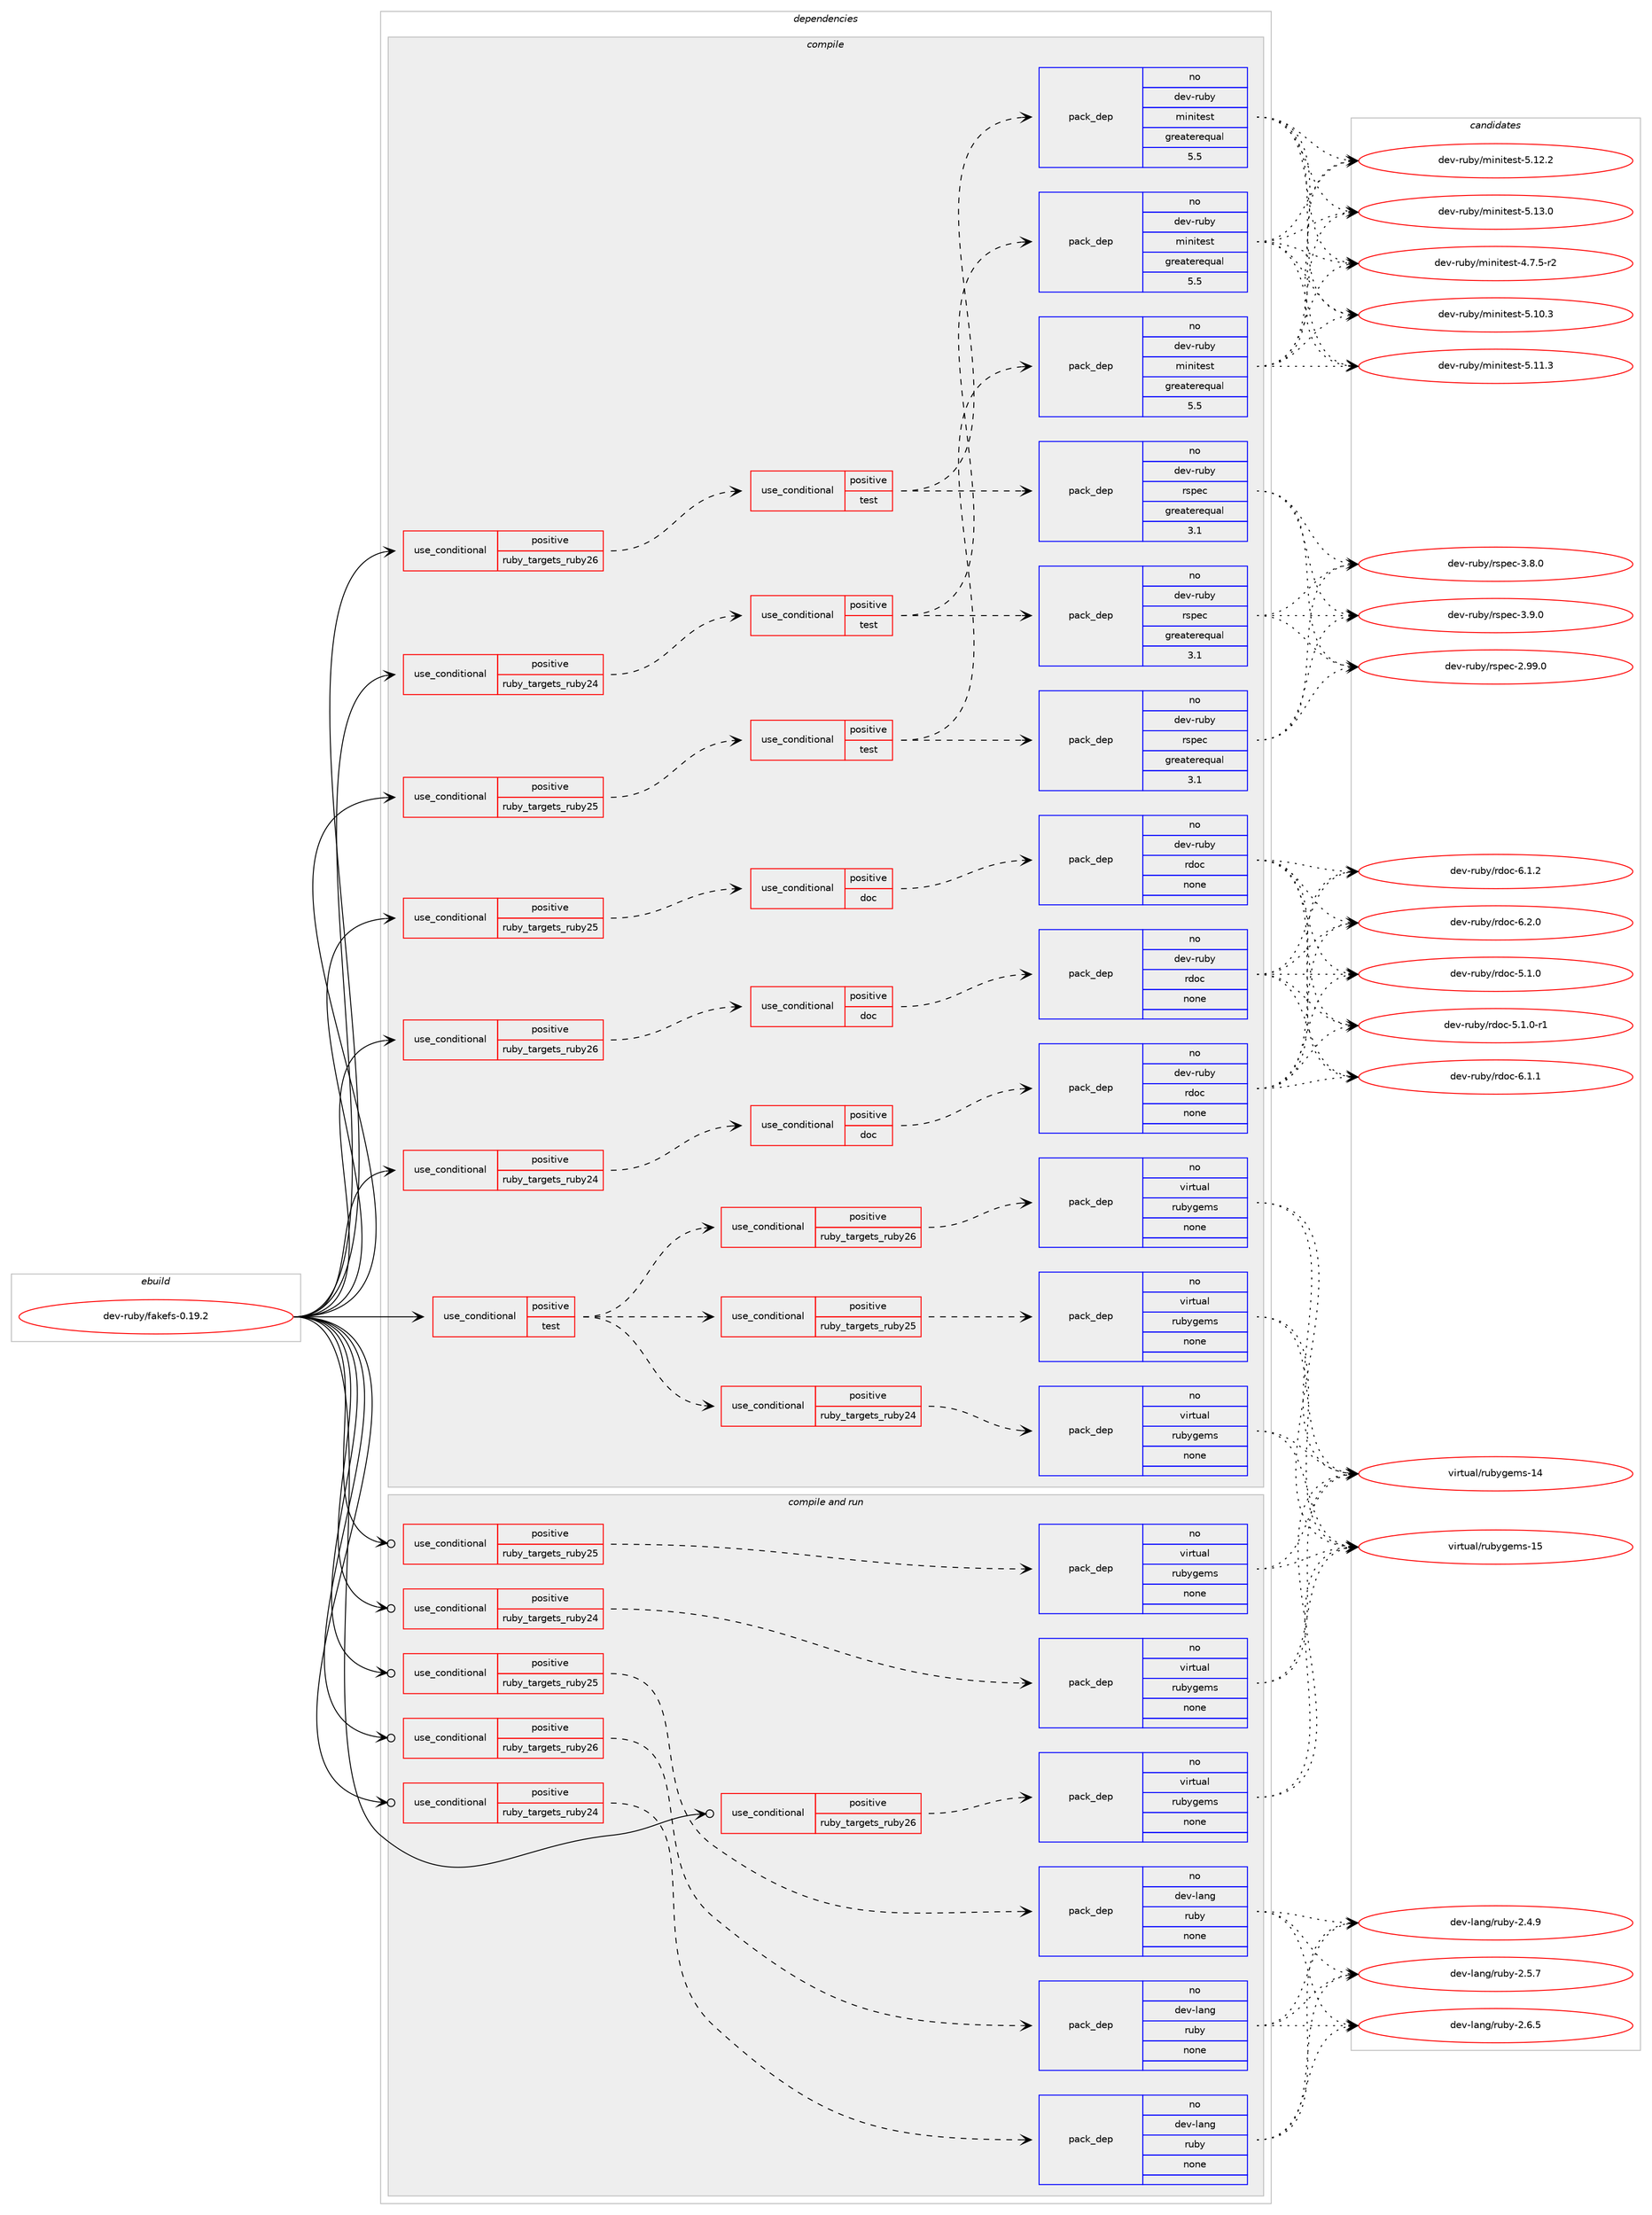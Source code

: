 digraph prolog {

# *************
# Graph options
# *************

newrank=true;
concentrate=true;
compound=true;
graph [rankdir=LR,fontname=Helvetica,fontsize=10,ranksep=1.5];#, ranksep=2.5, nodesep=0.2];
edge  [arrowhead=vee];
node  [fontname=Helvetica,fontsize=10];

# **********
# The ebuild
# **********

subgraph cluster_leftcol {
color=gray;
rank=same;
label=<<i>ebuild</i>>;
id [label="dev-ruby/fakefs-0.19.2", color=red, width=4, href="../dev-ruby/fakefs-0.19.2.svg"];
}

# ****************
# The dependencies
# ****************

subgraph cluster_midcol {
color=gray;
label=<<i>dependencies</i>>;
subgraph cluster_compile {
fillcolor="#eeeeee";
style=filled;
label=<<i>compile</i>>;
subgraph cond162885 {
dependency686240 [label=<<TABLE BORDER="0" CELLBORDER="1" CELLSPACING="0" CELLPADDING="4"><TR><TD ROWSPAN="3" CELLPADDING="10">use_conditional</TD></TR><TR><TD>positive</TD></TR><TR><TD>ruby_targets_ruby24</TD></TR></TABLE>>, shape=none, color=red];
subgraph cond162886 {
dependency686241 [label=<<TABLE BORDER="0" CELLBORDER="1" CELLSPACING="0" CELLPADDING="4"><TR><TD ROWSPAN="3" CELLPADDING="10">use_conditional</TD></TR><TR><TD>positive</TD></TR><TR><TD>doc</TD></TR></TABLE>>, shape=none, color=red];
subgraph pack511388 {
dependency686242 [label=<<TABLE BORDER="0" CELLBORDER="1" CELLSPACING="0" CELLPADDING="4" WIDTH="220"><TR><TD ROWSPAN="6" CELLPADDING="30">pack_dep</TD></TR><TR><TD WIDTH="110">no</TD></TR><TR><TD>dev-ruby</TD></TR><TR><TD>rdoc</TD></TR><TR><TD>none</TD></TR><TR><TD></TD></TR></TABLE>>, shape=none, color=blue];
}
dependency686241:e -> dependency686242:w [weight=20,style="dashed",arrowhead="vee"];
}
dependency686240:e -> dependency686241:w [weight=20,style="dashed",arrowhead="vee"];
}
id:e -> dependency686240:w [weight=20,style="solid",arrowhead="vee"];
subgraph cond162887 {
dependency686243 [label=<<TABLE BORDER="0" CELLBORDER="1" CELLSPACING="0" CELLPADDING="4"><TR><TD ROWSPAN="3" CELLPADDING="10">use_conditional</TD></TR><TR><TD>positive</TD></TR><TR><TD>ruby_targets_ruby24</TD></TR></TABLE>>, shape=none, color=red];
subgraph cond162888 {
dependency686244 [label=<<TABLE BORDER="0" CELLBORDER="1" CELLSPACING="0" CELLPADDING="4"><TR><TD ROWSPAN="3" CELLPADDING="10">use_conditional</TD></TR><TR><TD>positive</TD></TR><TR><TD>test</TD></TR></TABLE>>, shape=none, color=red];
subgraph pack511389 {
dependency686245 [label=<<TABLE BORDER="0" CELLBORDER="1" CELLSPACING="0" CELLPADDING="4" WIDTH="220"><TR><TD ROWSPAN="6" CELLPADDING="30">pack_dep</TD></TR><TR><TD WIDTH="110">no</TD></TR><TR><TD>dev-ruby</TD></TR><TR><TD>rspec</TD></TR><TR><TD>greaterequal</TD></TR><TR><TD>3.1</TD></TR></TABLE>>, shape=none, color=blue];
}
dependency686244:e -> dependency686245:w [weight=20,style="dashed",arrowhead="vee"];
subgraph pack511390 {
dependency686246 [label=<<TABLE BORDER="0" CELLBORDER="1" CELLSPACING="0" CELLPADDING="4" WIDTH="220"><TR><TD ROWSPAN="6" CELLPADDING="30">pack_dep</TD></TR><TR><TD WIDTH="110">no</TD></TR><TR><TD>dev-ruby</TD></TR><TR><TD>minitest</TD></TR><TR><TD>greaterequal</TD></TR><TR><TD>5.5</TD></TR></TABLE>>, shape=none, color=blue];
}
dependency686244:e -> dependency686246:w [weight=20,style="dashed",arrowhead="vee"];
}
dependency686243:e -> dependency686244:w [weight=20,style="dashed",arrowhead="vee"];
}
id:e -> dependency686243:w [weight=20,style="solid",arrowhead="vee"];
subgraph cond162889 {
dependency686247 [label=<<TABLE BORDER="0" CELLBORDER="1" CELLSPACING="0" CELLPADDING="4"><TR><TD ROWSPAN="3" CELLPADDING="10">use_conditional</TD></TR><TR><TD>positive</TD></TR><TR><TD>ruby_targets_ruby25</TD></TR></TABLE>>, shape=none, color=red];
subgraph cond162890 {
dependency686248 [label=<<TABLE BORDER="0" CELLBORDER="1" CELLSPACING="0" CELLPADDING="4"><TR><TD ROWSPAN="3" CELLPADDING="10">use_conditional</TD></TR><TR><TD>positive</TD></TR><TR><TD>doc</TD></TR></TABLE>>, shape=none, color=red];
subgraph pack511391 {
dependency686249 [label=<<TABLE BORDER="0" CELLBORDER="1" CELLSPACING="0" CELLPADDING="4" WIDTH="220"><TR><TD ROWSPAN="6" CELLPADDING="30">pack_dep</TD></TR><TR><TD WIDTH="110">no</TD></TR><TR><TD>dev-ruby</TD></TR><TR><TD>rdoc</TD></TR><TR><TD>none</TD></TR><TR><TD></TD></TR></TABLE>>, shape=none, color=blue];
}
dependency686248:e -> dependency686249:w [weight=20,style="dashed",arrowhead="vee"];
}
dependency686247:e -> dependency686248:w [weight=20,style="dashed",arrowhead="vee"];
}
id:e -> dependency686247:w [weight=20,style="solid",arrowhead="vee"];
subgraph cond162891 {
dependency686250 [label=<<TABLE BORDER="0" CELLBORDER="1" CELLSPACING="0" CELLPADDING="4"><TR><TD ROWSPAN="3" CELLPADDING="10">use_conditional</TD></TR><TR><TD>positive</TD></TR><TR><TD>ruby_targets_ruby25</TD></TR></TABLE>>, shape=none, color=red];
subgraph cond162892 {
dependency686251 [label=<<TABLE BORDER="0" CELLBORDER="1" CELLSPACING="0" CELLPADDING="4"><TR><TD ROWSPAN="3" CELLPADDING="10">use_conditional</TD></TR><TR><TD>positive</TD></TR><TR><TD>test</TD></TR></TABLE>>, shape=none, color=red];
subgraph pack511392 {
dependency686252 [label=<<TABLE BORDER="0" CELLBORDER="1" CELLSPACING="0" CELLPADDING="4" WIDTH="220"><TR><TD ROWSPAN="6" CELLPADDING="30">pack_dep</TD></TR><TR><TD WIDTH="110">no</TD></TR><TR><TD>dev-ruby</TD></TR><TR><TD>rspec</TD></TR><TR><TD>greaterequal</TD></TR><TR><TD>3.1</TD></TR></TABLE>>, shape=none, color=blue];
}
dependency686251:e -> dependency686252:w [weight=20,style="dashed",arrowhead="vee"];
subgraph pack511393 {
dependency686253 [label=<<TABLE BORDER="0" CELLBORDER="1" CELLSPACING="0" CELLPADDING="4" WIDTH="220"><TR><TD ROWSPAN="6" CELLPADDING="30">pack_dep</TD></TR><TR><TD WIDTH="110">no</TD></TR><TR><TD>dev-ruby</TD></TR><TR><TD>minitest</TD></TR><TR><TD>greaterequal</TD></TR><TR><TD>5.5</TD></TR></TABLE>>, shape=none, color=blue];
}
dependency686251:e -> dependency686253:w [weight=20,style="dashed",arrowhead="vee"];
}
dependency686250:e -> dependency686251:w [weight=20,style="dashed",arrowhead="vee"];
}
id:e -> dependency686250:w [weight=20,style="solid",arrowhead="vee"];
subgraph cond162893 {
dependency686254 [label=<<TABLE BORDER="0" CELLBORDER="1" CELLSPACING="0" CELLPADDING="4"><TR><TD ROWSPAN="3" CELLPADDING="10">use_conditional</TD></TR><TR><TD>positive</TD></TR><TR><TD>ruby_targets_ruby26</TD></TR></TABLE>>, shape=none, color=red];
subgraph cond162894 {
dependency686255 [label=<<TABLE BORDER="0" CELLBORDER="1" CELLSPACING="0" CELLPADDING="4"><TR><TD ROWSPAN="3" CELLPADDING="10">use_conditional</TD></TR><TR><TD>positive</TD></TR><TR><TD>doc</TD></TR></TABLE>>, shape=none, color=red];
subgraph pack511394 {
dependency686256 [label=<<TABLE BORDER="0" CELLBORDER="1" CELLSPACING="0" CELLPADDING="4" WIDTH="220"><TR><TD ROWSPAN="6" CELLPADDING="30">pack_dep</TD></TR><TR><TD WIDTH="110">no</TD></TR><TR><TD>dev-ruby</TD></TR><TR><TD>rdoc</TD></TR><TR><TD>none</TD></TR><TR><TD></TD></TR></TABLE>>, shape=none, color=blue];
}
dependency686255:e -> dependency686256:w [weight=20,style="dashed",arrowhead="vee"];
}
dependency686254:e -> dependency686255:w [weight=20,style="dashed",arrowhead="vee"];
}
id:e -> dependency686254:w [weight=20,style="solid",arrowhead="vee"];
subgraph cond162895 {
dependency686257 [label=<<TABLE BORDER="0" CELLBORDER="1" CELLSPACING="0" CELLPADDING="4"><TR><TD ROWSPAN="3" CELLPADDING="10">use_conditional</TD></TR><TR><TD>positive</TD></TR><TR><TD>ruby_targets_ruby26</TD></TR></TABLE>>, shape=none, color=red];
subgraph cond162896 {
dependency686258 [label=<<TABLE BORDER="0" CELLBORDER="1" CELLSPACING="0" CELLPADDING="4"><TR><TD ROWSPAN="3" CELLPADDING="10">use_conditional</TD></TR><TR><TD>positive</TD></TR><TR><TD>test</TD></TR></TABLE>>, shape=none, color=red];
subgraph pack511395 {
dependency686259 [label=<<TABLE BORDER="0" CELLBORDER="1" CELLSPACING="0" CELLPADDING="4" WIDTH="220"><TR><TD ROWSPAN="6" CELLPADDING="30">pack_dep</TD></TR><TR><TD WIDTH="110">no</TD></TR><TR><TD>dev-ruby</TD></TR><TR><TD>rspec</TD></TR><TR><TD>greaterequal</TD></TR><TR><TD>3.1</TD></TR></TABLE>>, shape=none, color=blue];
}
dependency686258:e -> dependency686259:w [weight=20,style="dashed",arrowhead="vee"];
subgraph pack511396 {
dependency686260 [label=<<TABLE BORDER="0" CELLBORDER="1" CELLSPACING="0" CELLPADDING="4" WIDTH="220"><TR><TD ROWSPAN="6" CELLPADDING="30">pack_dep</TD></TR><TR><TD WIDTH="110">no</TD></TR><TR><TD>dev-ruby</TD></TR><TR><TD>minitest</TD></TR><TR><TD>greaterequal</TD></TR><TR><TD>5.5</TD></TR></TABLE>>, shape=none, color=blue];
}
dependency686258:e -> dependency686260:w [weight=20,style="dashed",arrowhead="vee"];
}
dependency686257:e -> dependency686258:w [weight=20,style="dashed",arrowhead="vee"];
}
id:e -> dependency686257:w [weight=20,style="solid",arrowhead="vee"];
subgraph cond162897 {
dependency686261 [label=<<TABLE BORDER="0" CELLBORDER="1" CELLSPACING="0" CELLPADDING="4"><TR><TD ROWSPAN="3" CELLPADDING="10">use_conditional</TD></TR><TR><TD>positive</TD></TR><TR><TD>test</TD></TR></TABLE>>, shape=none, color=red];
subgraph cond162898 {
dependency686262 [label=<<TABLE BORDER="0" CELLBORDER="1" CELLSPACING="0" CELLPADDING="4"><TR><TD ROWSPAN="3" CELLPADDING="10">use_conditional</TD></TR><TR><TD>positive</TD></TR><TR><TD>ruby_targets_ruby24</TD></TR></TABLE>>, shape=none, color=red];
subgraph pack511397 {
dependency686263 [label=<<TABLE BORDER="0" CELLBORDER="1" CELLSPACING="0" CELLPADDING="4" WIDTH="220"><TR><TD ROWSPAN="6" CELLPADDING="30">pack_dep</TD></TR><TR><TD WIDTH="110">no</TD></TR><TR><TD>virtual</TD></TR><TR><TD>rubygems</TD></TR><TR><TD>none</TD></TR><TR><TD></TD></TR></TABLE>>, shape=none, color=blue];
}
dependency686262:e -> dependency686263:w [weight=20,style="dashed",arrowhead="vee"];
}
dependency686261:e -> dependency686262:w [weight=20,style="dashed",arrowhead="vee"];
subgraph cond162899 {
dependency686264 [label=<<TABLE BORDER="0" CELLBORDER="1" CELLSPACING="0" CELLPADDING="4"><TR><TD ROWSPAN="3" CELLPADDING="10">use_conditional</TD></TR><TR><TD>positive</TD></TR><TR><TD>ruby_targets_ruby25</TD></TR></TABLE>>, shape=none, color=red];
subgraph pack511398 {
dependency686265 [label=<<TABLE BORDER="0" CELLBORDER="1" CELLSPACING="0" CELLPADDING="4" WIDTH="220"><TR><TD ROWSPAN="6" CELLPADDING="30">pack_dep</TD></TR><TR><TD WIDTH="110">no</TD></TR><TR><TD>virtual</TD></TR><TR><TD>rubygems</TD></TR><TR><TD>none</TD></TR><TR><TD></TD></TR></TABLE>>, shape=none, color=blue];
}
dependency686264:e -> dependency686265:w [weight=20,style="dashed",arrowhead="vee"];
}
dependency686261:e -> dependency686264:w [weight=20,style="dashed",arrowhead="vee"];
subgraph cond162900 {
dependency686266 [label=<<TABLE BORDER="0" CELLBORDER="1" CELLSPACING="0" CELLPADDING="4"><TR><TD ROWSPAN="3" CELLPADDING="10">use_conditional</TD></TR><TR><TD>positive</TD></TR><TR><TD>ruby_targets_ruby26</TD></TR></TABLE>>, shape=none, color=red];
subgraph pack511399 {
dependency686267 [label=<<TABLE BORDER="0" CELLBORDER="1" CELLSPACING="0" CELLPADDING="4" WIDTH="220"><TR><TD ROWSPAN="6" CELLPADDING="30">pack_dep</TD></TR><TR><TD WIDTH="110">no</TD></TR><TR><TD>virtual</TD></TR><TR><TD>rubygems</TD></TR><TR><TD>none</TD></TR><TR><TD></TD></TR></TABLE>>, shape=none, color=blue];
}
dependency686266:e -> dependency686267:w [weight=20,style="dashed",arrowhead="vee"];
}
dependency686261:e -> dependency686266:w [weight=20,style="dashed",arrowhead="vee"];
}
id:e -> dependency686261:w [weight=20,style="solid",arrowhead="vee"];
}
subgraph cluster_compileandrun {
fillcolor="#eeeeee";
style=filled;
label=<<i>compile and run</i>>;
subgraph cond162901 {
dependency686268 [label=<<TABLE BORDER="0" CELLBORDER="1" CELLSPACING="0" CELLPADDING="4"><TR><TD ROWSPAN="3" CELLPADDING="10">use_conditional</TD></TR><TR><TD>positive</TD></TR><TR><TD>ruby_targets_ruby24</TD></TR></TABLE>>, shape=none, color=red];
subgraph pack511400 {
dependency686269 [label=<<TABLE BORDER="0" CELLBORDER="1" CELLSPACING="0" CELLPADDING="4" WIDTH="220"><TR><TD ROWSPAN="6" CELLPADDING="30">pack_dep</TD></TR><TR><TD WIDTH="110">no</TD></TR><TR><TD>dev-lang</TD></TR><TR><TD>ruby</TD></TR><TR><TD>none</TD></TR><TR><TD></TD></TR></TABLE>>, shape=none, color=blue];
}
dependency686268:e -> dependency686269:w [weight=20,style="dashed",arrowhead="vee"];
}
id:e -> dependency686268:w [weight=20,style="solid",arrowhead="odotvee"];
subgraph cond162902 {
dependency686270 [label=<<TABLE BORDER="0" CELLBORDER="1" CELLSPACING="0" CELLPADDING="4"><TR><TD ROWSPAN="3" CELLPADDING="10">use_conditional</TD></TR><TR><TD>positive</TD></TR><TR><TD>ruby_targets_ruby24</TD></TR></TABLE>>, shape=none, color=red];
subgraph pack511401 {
dependency686271 [label=<<TABLE BORDER="0" CELLBORDER="1" CELLSPACING="0" CELLPADDING="4" WIDTH="220"><TR><TD ROWSPAN="6" CELLPADDING="30">pack_dep</TD></TR><TR><TD WIDTH="110">no</TD></TR><TR><TD>virtual</TD></TR><TR><TD>rubygems</TD></TR><TR><TD>none</TD></TR><TR><TD></TD></TR></TABLE>>, shape=none, color=blue];
}
dependency686270:e -> dependency686271:w [weight=20,style="dashed",arrowhead="vee"];
}
id:e -> dependency686270:w [weight=20,style="solid",arrowhead="odotvee"];
subgraph cond162903 {
dependency686272 [label=<<TABLE BORDER="0" CELLBORDER="1" CELLSPACING="0" CELLPADDING="4"><TR><TD ROWSPAN="3" CELLPADDING="10">use_conditional</TD></TR><TR><TD>positive</TD></TR><TR><TD>ruby_targets_ruby25</TD></TR></TABLE>>, shape=none, color=red];
subgraph pack511402 {
dependency686273 [label=<<TABLE BORDER="0" CELLBORDER="1" CELLSPACING="0" CELLPADDING="4" WIDTH="220"><TR><TD ROWSPAN="6" CELLPADDING="30">pack_dep</TD></TR><TR><TD WIDTH="110">no</TD></TR><TR><TD>dev-lang</TD></TR><TR><TD>ruby</TD></TR><TR><TD>none</TD></TR><TR><TD></TD></TR></TABLE>>, shape=none, color=blue];
}
dependency686272:e -> dependency686273:w [weight=20,style="dashed",arrowhead="vee"];
}
id:e -> dependency686272:w [weight=20,style="solid",arrowhead="odotvee"];
subgraph cond162904 {
dependency686274 [label=<<TABLE BORDER="0" CELLBORDER="1" CELLSPACING="0" CELLPADDING="4"><TR><TD ROWSPAN="3" CELLPADDING="10">use_conditional</TD></TR><TR><TD>positive</TD></TR><TR><TD>ruby_targets_ruby25</TD></TR></TABLE>>, shape=none, color=red];
subgraph pack511403 {
dependency686275 [label=<<TABLE BORDER="0" CELLBORDER="1" CELLSPACING="0" CELLPADDING="4" WIDTH="220"><TR><TD ROWSPAN="6" CELLPADDING="30">pack_dep</TD></TR><TR><TD WIDTH="110">no</TD></TR><TR><TD>virtual</TD></TR><TR><TD>rubygems</TD></TR><TR><TD>none</TD></TR><TR><TD></TD></TR></TABLE>>, shape=none, color=blue];
}
dependency686274:e -> dependency686275:w [weight=20,style="dashed",arrowhead="vee"];
}
id:e -> dependency686274:w [weight=20,style="solid",arrowhead="odotvee"];
subgraph cond162905 {
dependency686276 [label=<<TABLE BORDER="0" CELLBORDER="1" CELLSPACING="0" CELLPADDING="4"><TR><TD ROWSPAN="3" CELLPADDING="10">use_conditional</TD></TR><TR><TD>positive</TD></TR><TR><TD>ruby_targets_ruby26</TD></TR></TABLE>>, shape=none, color=red];
subgraph pack511404 {
dependency686277 [label=<<TABLE BORDER="0" CELLBORDER="1" CELLSPACING="0" CELLPADDING="4" WIDTH="220"><TR><TD ROWSPAN="6" CELLPADDING="30">pack_dep</TD></TR><TR><TD WIDTH="110">no</TD></TR><TR><TD>dev-lang</TD></TR><TR><TD>ruby</TD></TR><TR><TD>none</TD></TR><TR><TD></TD></TR></TABLE>>, shape=none, color=blue];
}
dependency686276:e -> dependency686277:w [weight=20,style="dashed",arrowhead="vee"];
}
id:e -> dependency686276:w [weight=20,style="solid",arrowhead="odotvee"];
subgraph cond162906 {
dependency686278 [label=<<TABLE BORDER="0" CELLBORDER="1" CELLSPACING="0" CELLPADDING="4"><TR><TD ROWSPAN="3" CELLPADDING="10">use_conditional</TD></TR><TR><TD>positive</TD></TR><TR><TD>ruby_targets_ruby26</TD></TR></TABLE>>, shape=none, color=red];
subgraph pack511405 {
dependency686279 [label=<<TABLE BORDER="0" CELLBORDER="1" CELLSPACING="0" CELLPADDING="4" WIDTH="220"><TR><TD ROWSPAN="6" CELLPADDING="30">pack_dep</TD></TR><TR><TD WIDTH="110">no</TD></TR><TR><TD>virtual</TD></TR><TR><TD>rubygems</TD></TR><TR><TD>none</TD></TR><TR><TD></TD></TR></TABLE>>, shape=none, color=blue];
}
dependency686278:e -> dependency686279:w [weight=20,style="dashed",arrowhead="vee"];
}
id:e -> dependency686278:w [weight=20,style="solid",arrowhead="odotvee"];
}
subgraph cluster_run {
fillcolor="#eeeeee";
style=filled;
label=<<i>run</i>>;
}
}

# **************
# The candidates
# **************

subgraph cluster_choices {
rank=same;
color=gray;
label=<<i>candidates</i>>;

subgraph choice511388 {
color=black;
nodesep=1;
choice10010111845114117981214711410011199455346494648 [label="dev-ruby/rdoc-5.1.0", color=red, width=4,href="../dev-ruby/rdoc-5.1.0.svg"];
choice100101118451141179812147114100111994553464946484511449 [label="dev-ruby/rdoc-5.1.0-r1", color=red, width=4,href="../dev-ruby/rdoc-5.1.0-r1.svg"];
choice10010111845114117981214711410011199455446494649 [label="dev-ruby/rdoc-6.1.1", color=red, width=4,href="../dev-ruby/rdoc-6.1.1.svg"];
choice10010111845114117981214711410011199455446494650 [label="dev-ruby/rdoc-6.1.2", color=red, width=4,href="../dev-ruby/rdoc-6.1.2.svg"];
choice10010111845114117981214711410011199455446504648 [label="dev-ruby/rdoc-6.2.0", color=red, width=4,href="../dev-ruby/rdoc-6.2.0.svg"];
dependency686242:e -> choice10010111845114117981214711410011199455346494648:w [style=dotted,weight="100"];
dependency686242:e -> choice100101118451141179812147114100111994553464946484511449:w [style=dotted,weight="100"];
dependency686242:e -> choice10010111845114117981214711410011199455446494649:w [style=dotted,weight="100"];
dependency686242:e -> choice10010111845114117981214711410011199455446494650:w [style=dotted,weight="100"];
dependency686242:e -> choice10010111845114117981214711410011199455446504648:w [style=dotted,weight="100"];
}
subgraph choice511389 {
color=black;
nodesep=1;
choice1001011184511411798121471141151121019945504657574648 [label="dev-ruby/rspec-2.99.0", color=red, width=4,href="../dev-ruby/rspec-2.99.0.svg"];
choice10010111845114117981214711411511210199455146564648 [label="dev-ruby/rspec-3.8.0", color=red, width=4,href="../dev-ruby/rspec-3.8.0.svg"];
choice10010111845114117981214711411511210199455146574648 [label="dev-ruby/rspec-3.9.0", color=red, width=4,href="../dev-ruby/rspec-3.9.0.svg"];
dependency686245:e -> choice1001011184511411798121471141151121019945504657574648:w [style=dotted,weight="100"];
dependency686245:e -> choice10010111845114117981214711411511210199455146564648:w [style=dotted,weight="100"];
dependency686245:e -> choice10010111845114117981214711411511210199455146574648:w [style=dotted,weight="100"];
}
subgraph choice511390 {
color=black;
nodesep=1;
choice1001011184511411798121471091051101051161011151164552465546534511450 [label="dev-ruby/minitest-4.7.5-r2", color=red, width=4,href="../dev-ruby/minitest-4.7.5-r2.svg"];
choice10010111845114117981214710910511010511610111511645534649484651 [label="dev-ruby/minitest-5.10.3", color=red, width=4,href="../dev-ruby/minitest-5.10.3.svg"];
choice10010111845114117981214710910511010511610111511645534649494651 [label="dev-ruby/minitest-5.11.3", color=red, width=4,href="../dev-ruby/minitest-5.11.3.svg"];
choice10010111845114117981214710910511010511610111511645534649504650 [label="dev-ruby/minitest-5.12.2", color=red, width=4,href="../dev-ruby/minitest-5.12.2.svg"];
choice10010111845114117981214710910511010511610111511645534649514648 [label="dev-ruby/minitest-5.13.0", color=red, width=4,href="../dev-ruby/minitest-5.13.0.svg"];
dependency686246:e -> choice1001011184511411798121471091051101051161011151164552465546534511450:w [style=dotted,weight="100"];
dependency686246:e -> choice10010111845114117981214710910511010511610111511645534649484651:w [style=dotted,weight="100"];
dependency686246:e -> choice10010111845114117981214710910511010511610111511645534649494651:w [style=dotted,weight="100"];
dependency686246:e -> choice10010111845114117981214710910511010511610111511645534649504650:w [style=dotted,weight="100"];
dependency686246:e -> choice10010111845114117981214710910511010511610111511645534649514648:w [style=dotted,weight="100"];
}
subgraph choice511391 {
color=black;
nodesep=1;
choice10010111845114117981214711410011199455346494648 [label="dev-ruby/rdoc-5.1.0", color=red, width=4,href="../dev-ruby/rdoc-5.1.0.svg"];
choice100101118451141179812147114100111994553464946484511449 [label="dev-ruby/rdoc-5.1.0-r1", color=red, width=4,href="../dev-ruby/rdoc-5.1.0-r1.svg"];
choice10010111845114117981214711410011199455446494649 [label="dev-ruby/rdoc-6.1.1", color=red, width=4,href="../dev-ruby/rdoc-6.1.1.svg"];
choice10010111845114117981214711410011199455446494650 [label="dev-ruby/rdoc-6.1.2", color=red, width=4,href="../dev-ruby/rdoc-6.1.2.svg"];
choice10010111845114117981214711410011199455446504648 [label="dev-ruby/rdoc-6.2.0", color=red, width=4,href="../dev-ruby/rdoc-6.2.0.svg"];
dependency686249:e -> choice10010111845114117981214711410011199455346494648:w [style=dotted,weight="100"];
dependency686249:e -> choice100101118451141179812147114100111994553464946484511449:w [style=dotted,weight="100"];
dependency686249:e -> choice10010111845114117981214711410011199455446494649:w [style=dotted,weight="100"];
dependency686249:e -> choice10010111845114117981214711410011199455446494650:w [style=dotted,weight="100"];
dependency686249:e -> choice10010111845114117981214711410011199455446504648:w [style=dotted,weight="100"];
}
subgraph choice511392 {
color=black;
nodesep=1;
choice1001011184511411798121471141151121019945504657574648 [label="dev-ruby/rspec-2.99.0", color=red, width=4,href="../dev-ruby/rspec-2.99.0.svg"];
choice10010111845114117981214711411511210199455146564648 [label="dev-ruby/rspec-3.8.0", color=red, width=4,href="../dev-ruby/rspec-3.8.0.svg"];
choice10010111845114117981214711411511210199455146574648 [label="dev-ruby/rspec-3.9.0", color=red, width=4,href="../dev-ruby/rspec-3.9.0.svg"];
dependency686252:e -> choice1001011184511411798121471141151121019945504657574648:w [style=dotted,weight="100"];
dependency686252:e -> choice10010111845114117981214711411511210199455146564648:w [style=dotted,weight="100"];
dependency686252:e -> choice10010111845114117981214711411511210199455146574648:w [style=dotted,weight="100"];
}
subgraph choice511393 {
color=black;
nodesep=1;
choice1001011184511411798121471091051101051161011151164552465546534511450 [label="dev-ruby/minitest-4.7.5-r2", color=red, width=4,href="../dev-ruby/minitest-4.7.5-r2.svg"];
choice10010111845114117981214710910511010511610111511645534649484651 [label="dev-ruby/minitest-5.10.3", color=red, width=4,href="../dev-ruby/minitest-5.10.3.svg"];
choice10010111845114117981214710910511010511610111511645534649494651 [label="dev-ruby/minitest-5.11.3", color=red, width=4,href="../dev-ruby/minitest-5.11.3.svg"];
choice10010111845114117981214710910511010511610111511645534649504650 [label="dev-ruby/minitest-5.12.2", color=red, width=4,href="../dev-ruby/minitest-5.12.2.svg"];
choice10010111845114117981214710910511010511610111511645534649514648 [label="dev-ruby/minitest-5.13.0", color=red, width=4,href="../dev-ruby/minitest-5.13.0.svg"];
dependency686253:e -> choice1001011184511411798121471091051101051161011151164552465546534511450:w [style=dotted,weight="100"];
dependency686253:e -> choice10010111845114117981214710910511010511610111511645534649484651:w [style=dotted,weight="100"];
dependency686253:e -> choice10010111845114117981214710910511010511610111511645534649494651:w [style=dotted,weight="100"];
dependency686253:e -> choice10010111845114117981214710910511010511610111511645534649504650:w [style=dotted,weight="100"];
dependency686253:e -> choice10010111845114117981214710910511010511610111511645534649514648:w [style=dotted,weight="100"];
}
subgraph choice511394 {
color=black;
nodesep=1;
choice10010111845114117981214711410011199455346494648 [label="dev-ruby/rdoc-5.1.0", color=red, width=4,href="../dev-ruby/rdoc-5.1.0.svg"];
choice100101118451141179812147114100111994553464946484511449 [label="dev-ruby/rdoc-5.1.0-r1", color=red, width=4,href="../dev-ruby/rdoc-5.1.0-r1.svg"];
choice10010111845114117981214711410011199455446494649 [label="dev-ruby/rdoc-6.1.1", color=red, width=4,href="../dev-ruby/rdoc-6.1.1.svg"];
choice10010111845114117981214711410011199455446494650 [label="dev-ruby/rdoc-6.1.2", color=red, width=4,href="../dev-ruby/rdoc-6.1.2.svg"];
choice10010111845114117981214711410011199455446504648 [label="dev-ruby/rdoc-6.2.0", color=red, width=4,href="../dev-ruby/rdoc-6.2.0.svg"];
dependency686256:e -> choice10010111845114117981214711410011199455346494648:w [style=dotted,weight="100"];
dependency686256:e -> choice100101118451141179812147114100111994553464946484511449:w [style=dotted,weight="100"];
dependency686256:e -> choice10010111845114117981214711410011199455446494649:w [style=dotted,weight="100"];
dependency686256:e -> choice10010111845114117981214711410011199455446494650:w [style=dotted,weight="100"];
dependency686256:e -> choice10010111845114117981214711410011199455446504648:w [style=dotted,weight="100"];
}
subgraph choice511395 {
color=black;
nodesep=1;
choice1001011184511411798121471141151121019945504657574648 [label="dev-ruby/rspec-2.99.0", color=red, width=4,href="../dev-ruby/rspec-2.99.0.svg"];
choice10010111845114117981214711411511210199455146564648 [label="dev-ruby/rspec-3.8.0", color=red, width=4,href="../dev-ruby/rspec-3.8.0.svg"];
choice10010111845114117981214711411511210199455146574648 [label="dev-ruby/rspec-3.9.0", color=red, width=4,href="../dev-ruby/rspec-3.9.0.svg"];
dependency686259:e -> choice1001011184511411798121471141151121019945504657574648:w [style=dotted,weight="100"];
dependency686259:e -> choice10010111845114117981214711411511210199455146564648:w [style=dotted,weight="100"];
dependency686259:e -> choice10010111845114117981214711411511210199455146574648:w [style=dotted,weight="100"];
}
subgraph choice511396 {
color=black;
nodesep=1;
choice1001011184511411798121471091051101051161011151164552465546534511450 [label="dev-ruby/minitest-4.7.5-r2", color=red, width=4,href="../dev-ruby/minitest-4.7.5-r2.svg"];
choice10010111845114117981214710910511010511610111511645534649484651 [label="dev-ruby/minitest-5.10.3", color=red, width=4,href="../dev-ruby/minitest-5.10.3.svg"];
choice10010111845114117981214710910511010511610111511645534649494651 [label="dev-ruby/minitest-5.11.3", color=red, width=4,href="../dev-ruby/minitest-5.11.3.svg"];
choice10010111845114117981214710910511010511610111511645534649504650 [label="dev-ruby/minitest-5.12.2", color=red, width=4,href="../dev-ruby/minitest-5.12.2.svg"];
choice10010111845114117981214710910511010511610111511645534649514648 [label="dev-ruby/minitest-5.13.0", color=red, width=4,href="../dev-ruby/minitest-5.13.0.svg"];
dependency686260:e -> choice1001011184511411798121471091051101051161011151164552465546534511450:w [style=dotted,weight="100"];
dependency686260:e -> choice10010111845114117981214710910511010511610111511645534649484651:w [style=dotted,weight="100"];
dependency686260:e -> choice10010111845114117981214710910511010511610111511645534649494651:w [style=dotted,weight="100"];
dependency686260:e -> choice10010111845114117981214710910511010511610111511645534649504650:w [style=dotted,weight="100"];
dependency686260:e -> choice10010111845114117981214710910511010511610111511645534649514648:w [style=dotted,weight="100"];
}
subgraph choice511397 {
color=black;
nodesep=1;
choice118105114116117971084711411798121103101109115454952 [label="virtual/rubygems-14", color=red, width=4,href="../virtual/rubygems-14.svg"];
choice118105114116117971084711411798121103101109115454953 [label="virtual/rubygems-15", color=red, width=4,href="../virtual/rubygems-15.svg"];
dependency686263:e -> choice118105114116117971084711411798121103101109115454952:w [style=dotted,weight="100"];
dependency686263:e -> choice118105114116117971084711411798121103101109115454953:w [style=dotted,weight="100"];
}
subgraph choice511398 {
color=black;
nodesep=1;
choice118105114116117971084711411798121103101109115454952 [label="virtual/rubygems-14", color=red, width=4,href="../virtual/rubygems-14.svg"];
choice118105114116117971084711411798121103101109115454953 [label="virtual/rubygems-15", color=red, width=4,href="../virtual/rubygems-15.svg"];
dependency686265:e -> choice118105114116117971084711411798121103101109115454952:w [style=dotted,weight="100"];
dependency686265:e -> choice118105114116117971084711411798121103101109115454953:w [style=dotted,weight="100"];
}
subgraph choice511399 {
color=black;
nodesep=1;
choice118105114116117971084711411798121103101109115454952 [label="virtual/rubygems-14", color=red, width=4,href="../virtual/rubygems-14.svg"];
choice118105114116117971084711411798121103101109115454953 [label="virtual/rubygems-15", color=red, width=4,href="../virtual/rubygems-15.svg"];
dependency686267:e -> choice118105114116117971084711411798121103101109115454952:w [style=dotted,weight="100"];
dependency686267:e -> choice118105114116117971084711411798121103101109115454953:w [style=dotted,weight="100"];
}
subgraph choice511400 {
color=black;
nodesep=1;
choice10010111845108971101034711411798121455046524657 [label="dev-lang/ruby-2.4.9", color=red, width=4,href="../dev-lang/ruby-2.4.9.svg"];
choice10010111845108971101034711411798121455046534655 [label="dev-lang/ruby-2.5.7", color=red, width=4,href="../dev-lang/ruby-2.5.7.svg"];
choice10010111845108971101034711411798121455046544653 [label="dev-lang/ruby-2.6.5", color=red, width=4,href="../dev-lang/ruby-2.6.5.svg"];
dependency686269:e -> choice10010111845108971101034711411798121455046524657:w [style=dotted,weight="100"];
dependency686269:e -> choice10010111845108971101034711411798121455046534655:w [style=dotted,weight="100"];
dependency686269:e -> choice10010111845108971101034711411798121455046544653:w [style=dotted,weight="100"];
}
subgraph choice511401 {
color=black;
nodesep=1;
choice118105114116117971084711411798121103101109115454952 [label="virtual/rubygems-14", color=red, width=4,href="../virtual/rubygems-14.svg"];
choice118105114116117971084711411798121103101109115454953 [label="virtual/rubygems-15", color=red, width=4,href="../virtual/rubygems-15.svg"];
dependency686271:e -> choice118105114116117971084711411798121103101109115454952:w [style=dotted,weight="100"];
dependency686271:e -> choice118105114116117971084711411798121103101109115454953:w [style=dotted,weight="100"];
}
subgraph choice511402 {
color=black;
nodesep=1;
choice10010111845108971101034711411798121455046524657 [label="dev-lang/ruby-2.4.9", color=red, width=4,href="../dev-lang/ruby-2.4.9.svg"];
choice10010111845108971101034711411798121455046534655 [label="dev-lang/ruby-2.5.7", color=red, width=4,href="../dev-lang/ruby-2.5.7.svg"];
choice10010111845108971101034711411798121455046544653 [label="dev-lang/ruby-2.6.5", color=red, width=4,href="../dev-lang/ruby-2.6.5.svg"];
dependency686273:e -> choice10010111845108971101034711411798121455046524657:w [style=dotted,weight="100"];
dependency686273:e -> choice10010111845108971101034711411798121455046534655:w [style=dotted,weight="100"];
dependency686273:e -> choice10010111845108971101034711411798121455046544653:w [style=dotted,weight="100"];
}
subgraph choice511403 {
color=black;
nodesep=1;
choice118105114116117971084711411798121103101109115454952 [label="virtual/rubygems-14", color=red, width=4,href="../virtual/rubygems-14.svg"];
choice118105114116117971084711411798121103101109115454953 [label="virtual/rubygems-15", color=red, width=4,href="../virtual/rubygems-15.svg"];
dependency686275:e -> choice118105114116117971084711411798121103101109115454952:w [style=dotted,weight="100"];
dependency686275:e -> choice118105114116117971084711411798121103101109115454953:w [style=dotted,weight="100"];
}
subgraph choice511404 {
color=black;
nodesep=1;
choice10010111845108971101034711411798121455046524657 [label="dev-lang/ruby-2.4.9", color=red, width=4,href="../dev-lang/ruby-2.4.9.svg"];
choice10010111845108971101034711411798121455046534655 [label="dev-lang/ruby-2.5.7", color=red, width=4,href="../dev-lang/ruby-2.5.7.svg"];
choice10010111845108971101034711411798121455046544653 [label="dev-lang/ruby-2.6.5", color=red, width=4,href="../dev-lang/ruby-2.6.5.svg"];
dependency686277:e -> choice10010111845108971101034711411798121455046524657:w [style=dotted,weight="100"];
dependency686277:e -> choice10010111845108971101034711411798121455046534655:w [style=dotted,weight="100"];
dependency686277:e -> choice10010111845108971101034711411798121455046544653:w [style=dotted,weight="100"];
}
subgraph choice511405 {
color=black;
nodesep=1;
choice118105114116117971084711411798121103101109115454952 [label="virtual/rubygems-14", color=red, width=4,href="../virtual/rubygems-14.svg"];
choice118105114116117971084711411798121103101109115454953 [label="virtual/rubygems-15", color=red, width=4,href="../virtual/rubygems-15.svg"];
dependency686279:e -> choice118105114116117971084711411798121103101109115454952:w [style=dotted,weight="100"];
dependency686279:e -> choice118105114116117971084711411798121103101109115454953:w [style=dotted,weight="100"];
}
}

}
